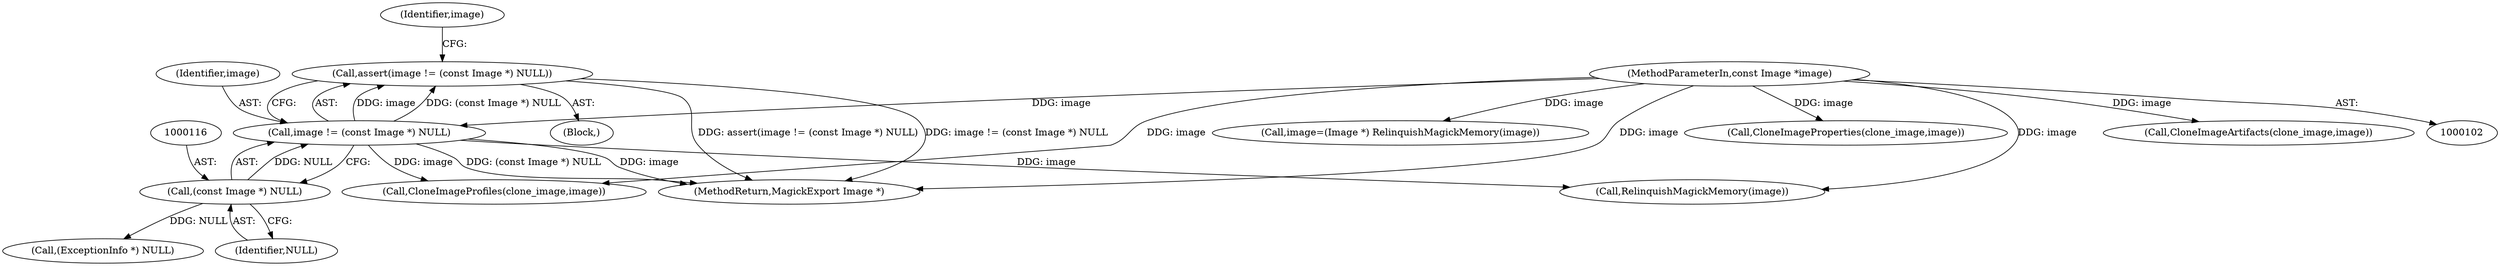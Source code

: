 digraph "0_ImageMagick_01843366d6a7b96e22ad7bb67f3df7d9fd4d5d74@API" {
"1000112" [label="(Call,assert(image != (const Image *) NULL))"];
"1000113" [label="(Call,image != (const Image *) NULL)"];
"1000103" [label="(MethodParameterIn,const Image *image)"];
"1000115" [label="(Call,(const Image *) NULL)"];
"1000330" [label="(Call,CloneImageProfiles(clone_image,image))"];
"1000303" [label="(Call,image=(Image *) RelinquishMagickMemory(image))"];
"1000307" [label="(Call,RelinquishMagickMemory(image))"];
"1000335" [label="(Call,CloneImageProperties(clone_image,image))"];
"1000142" [label="(Call,(ExceptionInfo *) NULL)"];
"1000117" [label="(Identifier,NULL)"];
"1000112" [label="(Call,assert(image != (const Image *) NULL))"];
"1000113" [label="(Call,image != (const Image *) NULL)"];
"1000121" [label="(Identifier,image)"];
"1000844" [label="(MethodReturn,MagickExport Image *)"];
"1000340" [label="(Call,CloneImageArtifacts(clone_image,image))"];
"1000108" [label="(Block,)"];
"1000103" [label="(MethodParameterIn,const Image *image)"];
"1000114" [label="(Identifier,image)"];
"1000115" [label="(Call,(const Image *) NULL)"];
"1000112" -> "1000108"  [label="AST: "];
"1000112" -> "1000113"  [label="CFG: "];
"1000113" -> "1000112"  [label="AST: "];
"1000121" -> "1000112"  [label="CFG: "];
"1000112" -> "1000844"  [label="DDG: assert(image != (const Image *) NULL)"];
"1000112" -> "1000844"  [label="DDG: image != (const Image *) NULL"];
"1000113" -> "1000112"  [label="DDG: image"];
"1000113" -> "1000112"  [label="DDG: (const Image *) NULL"];
"1000113" -> "1000115"  [label="CFG: "];
"1000114" -> "1000113"  [label="AST: "];
"1000115" -> "1000113"  [label="AST: "];
"1000113" -> "1000844"  [label="DDG: image"];
"1000113" -> "1000844"  [label="DDG: (const Image *) NULL"];
"1000103" -> "1000113"  [label="DDG: image"];
"1000115" -> "1000113"  [label="DDG: NULL"];
"1000113" -> "1000307"  [label="DDG: image"];
"1000113" -> "1000330"  [label="DDG: image"];
"1000103" -> "1000102"  [label="AST: "];
"1000103" -> "1000844"  [label="DDG: image"];
"1000103" -> "1000303"  [label="DDG: image"];
"1000103" -> "1000307"  [label="DDG: image"];
"1000103" -> "1000330"  [label="DDG: image"];
"1000103" -> "1000335"  [label="DDG: image"];
"1000103" -> "1000340"  [label="DDG: image"];
"1000115" -> "1000117"  [label="CFG: "];
"1000116" -> "1000115"  [label="AST: "];
"1000117" -> "1000115"  [label="AST: "];
"1000115" -> "1000142"  [label="DDG: NULL"];
}
